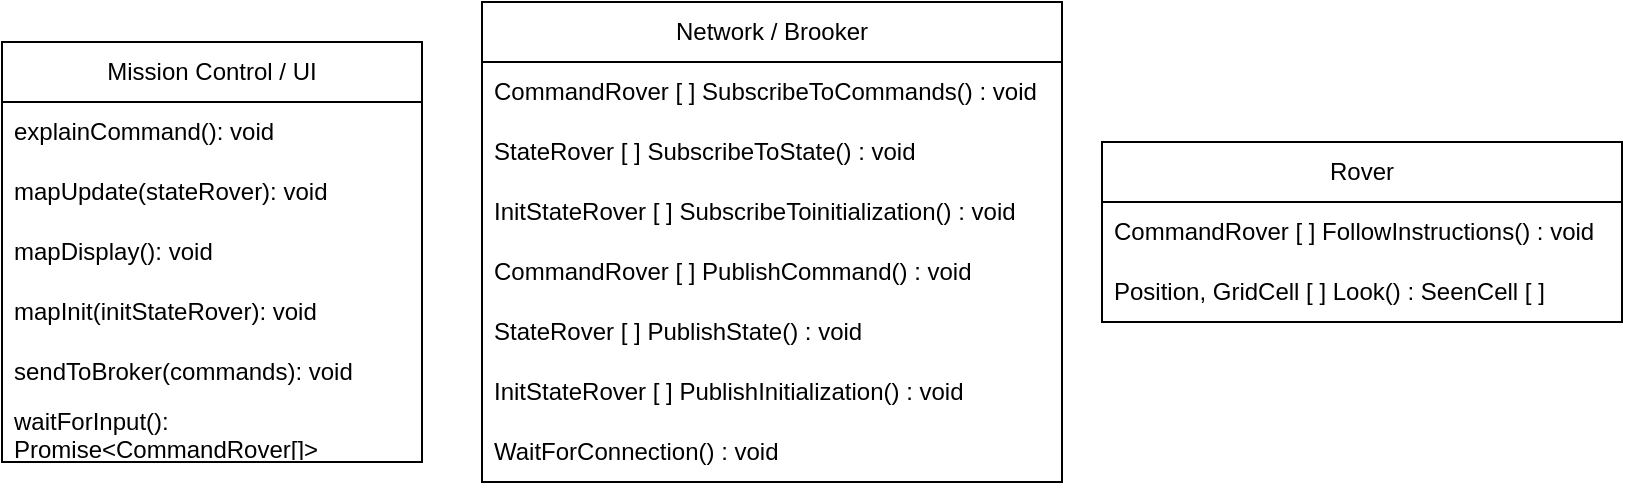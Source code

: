 <mxfile version="27.2.0" pages="2">
  <diagram id="9gq3BP76IiO2pOSNOO-p" name="Interfaces">
    <mxGraphModel dx="1426" dy="751" grid="1" gridSize="10" guides="1" tooltips="1" connect="1" arrows="1" fold="1" page="1" pageScale="1" pageWidth="850" pageHeight="1100" math="0" shadow="0">
      <root>
        <mxCell id="0" />
        <mxCell id="1" parent="0" />
        <mxCell id="H0HyFhOCuxuWRMP3wpRV-2" value="Rover" style="swimlane;fontStyle=0;childLayout=stackLayout;horizontal=1;startSize=30;horizontalStack=0;resizeParent=1;resizeParentMax=0;resizeLast=0;collapsible=1;marginBottom=0;whiteSpace=wrap;html=1;" parent="1" vertex="1">
          <mxGeometry x="580" y="240" width="260" height="90" as="geometry">
            <mxRectangle x="100" y="50" width="70" height="30" as="alternateBounds" />
          </mxGeometry>
        </mxCell>
        <mxCell id="H0HyFhOCuxuWRMP3wpRV-3" value="CommandRover [ ] FollowInstructions() : void" style="text;strokeColor=none;fillColor=none;align=left;verticalAlign=middle;spacingLeft=4;spacingRight=4;overflow=hidden;points=[[0,0.5],[1,0.5]];portConstraint=eastwest;rotatable=0;whiteSpace=wrap;html=1;" parent="H0HyFhOCuxuWRMP3wpRV-2" vertex="1">
          <mxGeometry y="30" width="260" height="30" as="geometry" />
        </mxCell>
        <mxCell id="trKD3EL693P157MgjQIc-5" value="Position, GridCell [ ] Look() : SeenCell [ ]" style="text;strokeColor=none;fillColor=none;align=left;verticalAlign=middle;spacingLeft=4;spacingRight=4;overflow=hidden;points=[[0,0.5],[1,0.5]];portConstraint=eastwest;rotatable=0;whiteSpace=wrap;html=1;" parent="H0HyFhOCuxuWRMP3wpRV-2" vertex="1">
          <mxGeometry y="60" width="260" height="30" as="geometry" />
        </mxCell>
        <mxCell id="8jnyCSQEteWQgkKELuSX-1" value="Mission Control / UI" style="swimlane;fontStyle=0;childLayout=stackLayout;horizontal=1;startSize=30;horizontalStack=0;resizeParent=1;resizeParentMax=0;resizeLast=0;collapsible=1;marginBottom=0;whiteSpace=wrap;html=1;" parent="1" vertex="1">
          <mxGeometry x="30" y="190" width="210" height="210" as="geometry">
            <mxRectangle x="100" y="50" width="70" height="30" as="alternateBounds" />
          </mxGeometry>
        </mxCell>
        <mxCell id="8jnyCSQEteWQgkKELuSX-2" value="explainCommand(): void" style="text;strokeColor=none;fillColor=none;align=left;verticalAlign=middle;spacingLeft=4;spacingRight=4;overflow=hidden;points=[[0,0.5],[1,0.5]];portConstraint=eastwest;rotatable=0;whiteSpace=wrap;html=1;" parent="8jnyCSQEteWQgkKELuSX-1" vertex="1">
          <mxGeometry y="30" width="210" height="30" as="geometry" />
        </mxCell>
        <mxCell id="B2UvWTDsa_aZ-8EuVQq4-1" value="mapUpdate(stateRover): void" style="text;strokeColor=none;fillColor=none;align=left;verticalAlign=middle;spacingLeft=4;spacingRight=4;overflow=hidden;points=[[0,0.5],[1,0.5]];portConstraint=eastwest;rotatable=0;whiteSpace=wrap;html=1;" vertex="1" parent="8jnyCSQEteWQgkKELuSX-1">
          <mxGeometry y="60" width="210" height="30" as="geometry" />
        </mxCell>
        <mxCell id="B2UvWTDsa_aZ-8EuVQq4-2" value="mapDisplay(): void" style="text;strokeColor=none;fillColor=none;align=left;verticalAlign=middle;spacingLeft=4;spacingRight=4;overflow=hidden;points=[[0,0.5],[1,0.5]];portConstraint=eastwest;rotatable=0;whiteSpace=wrap;html=1;" vertex="1" parent="8jnyCSQEteWQgkKELuSX-1">
          <mxGeometry y="90" width="210" height="30" as="geometry" />
        </mxCell>
        <mxCell id="B2UvWTDsa_aZ-8EuVQq4-5" value="mapInit(initStateRover): void" style="text;strokeColor=none;fillColor=none;align=left;verticalAlign=middle;spacingLeft=4;spacingRight=4;overflow=hidden;points=[[0,0.5],[1,0.5]];portConstraint=eastwest;rotatable=0;whiteSpace=wrap;html=1;" vertex="1" parent="8jnyCSQEteWQgkKELuSX-1">
          <mxGeometry y="120" width="210" height="30" as="geometry" />
        </mxCell>
        <mxCell id="B2UvWTDsa_aZ-8EuVQq4-6" value="sendToBroker(commands): void" style="text;strokeColor=none;fillColor=none;align=left;verticalAlign=middle;spacingLeft=4;spacingRight=4;overflow=hidden;points=[[0,0.5],[1,0.5]];portConstraint=eastwest;rotatable=0;whiteSpace=wrap;html=1;" vertex="1" parent="8jnyCSQEteWQgkKELuSX-1">
          <mxGeometry y="150" width="210" height="30" as="geometry" />
        </mxCell>
        <mxCell id="B2UvWTDsa_aZ-8EuVQq4-8" value="waitForInput(): Promise&amp;lt;CommandRover[]&amp;gt;" style="text;strokeColor=none;fillColor=none;align=left;verticalAlign=middle;spacingLeft=4;spacingRight=4;overflow=hidden;points=[[0,0.5],[1,0.5]];portConstraint=eastwest;rotatable=0;whiteSpace=wrap;html=1;" vertex="1" parent="8jnyCSQEteWQgkKELuSX-1">
          <mxGeometry y="180" width="210" height="30" as="geometry" />
        </mxCell>
        <mxCell id="hw7AT-n2JnGhxXl8BNQf-1" value="Network / Brooker" style="swimlane;fontStyle=0;childLayout=stackLayout;horizontal=1;startSize=30;horizontalStack=0;resizeParent=1;resizeParentMax=0;resizeLast=0;collapsible=1;marginBottom=0;whiteSpace=wrap;html=1;" parent="1" vertex="1">
          <mxGeometry x="270" y="170" width="290" height="240" as="geometry">
            <mxRectangle x="100" y="50" width="70" height="30" as="alternateBounds" />
          </mxGeometry>
        </mxCell>
        <mxCell id="hw7AT-n2JnGhxXl8BNQf-3" value="CommandRover [ ] SubscribeToCommands() : void" style="text;strokeColor=none;fillColor=none;align=left;verticalAlign=middle;spacingLeft=4;spacingRight=4;overflow=hidden;points=[[0,0.5],[1,0.5]];portConstraint=eastwest;rotatable=0;whiteSpace=wrap;html=1;" parent="hw7AT-n2JnGhxXl8BNQf-1" vertex="1">
          <mxGeometry y="30" width="290" height="30" as="geometry" />
        </mxCell>
        <mxCell id="mit2gvW1vPXZaK908SUT-3" value="StateRover [ ] SubscribeToState() : void" style="text;strokeColor=none;fillColor=none;align=left;verticalAlign=middle;spacingLeft=4;spacingRight=4;overflow=hidden;points=[[0,0.5],[1,0.5]];portConstraint=eastwest;rotatable=0;whiteSpace=wrap;html=1;" parent="hw7AT-n2JnGhxXl8BNQf-1" vertex="1">
          <mxGeometry y="60" width="290" height="30" as="geometry" />
        </mxCell>
        <mxCell id="trKD3EL693P157MgjQIc-6" value="InitStateRover [ ] SubscribeToinitialization() : void" style="text;strokeColor=none;fillColor=none;align=left;verticalAlign=middle;spacingLeft=4;spacingRight=4;overflow=hidden;points=[[0,0.5],[1,0.5]];portConstraint=eastwest;rotatable=0;whiteSpace=wrap;html=1;" parent="hw7AT-n2JnGhxXl8BNQf-1" vertex="1">
          <mxGeometry y="90" width="290" height="30" as="geometry" />
        </mxCell>
        <mxCell id="trKD3EL693P157MgjQIc-7" value="CommandRover [ ] PublishCommand() : void" style="text;strokeColor=none;fillColor=none;align=left;verticalAlign=middle;spacingLeft=4;spacingRight=4;overflow=hidden;points=[[0,0.5],[1,0.5]];portConstraint=eastwest;rotatable=0;whiteSpace=wrap;html=1;" parent="hw7AT-n2JnGhxXl8BNQf-1" vertex="1">
          <mxGeometry y="120" width="290" height="30" as="geometry" />
        </mxCell>
        <mxCell id="trKD3EL693P157MgjQIc-8" value="StateRover [ ] PublishState() : void" style="text;strokeColor=none;fillColor=none;align=left;verticalAlign=middle;spacingLeft=4;spacingRight=4;overflow=hidden;points=[[0,0.5],[1,0.5]];portConstraint=eastwest;rotatable=0;whiteSpace=wrap;html=1;" parent="hw7AT-n2JnGhxXl8BNQf-1" vertex="1">
          <mxGeometry y="150" width="290" height="30" as="geometry" />
        </mxCell>
        <mxCell id="trKD3EL693P157MgjQIc-9" value="InitStateRover [ ] PublishInitialization() : void" style="text;strokeColor=none;fillColor=none;align=left;verticalAlign=middle;spacingLeft=4;spacingRight=4;overflow=hidden;points=[[0,0.5],[1,0.5]];portConstraint=eastwest;rotatable=0;whiteSpace=wrap;html=1;" parent="hw7AT-n2JnGhxXl8BNQf-1" vertex="1">
          <mxGeometry y="180" width="290" height="30" as="geometry" />
        </mxCell>
        <mxCell id="trKD3EL693P157MgjQIc-10" value="WaitForConnection() : void" style="text;strokeColor=none;fillColor=none;align=left;verticalAlign=middle;spacingLeft=4;spacingRight=4;overflow=hidden;points=[[0,0.5],[1,0.5]];portConstraint=eastwest;rotatable=0;whiteSpace=wrap;html=1;" parent="hw7AT-n2JnGhxXl8BNQf-1" vertex="1">
          <mxGeometry y="210" width="290" height="30" as="geometry" />
        </mxCell>
      </root>
    </mxGraphModel>
  </diagram>
  <diagram id="J81Gg2jAHjJusfN7NVAb" name="Page-3">
    <mxGraphModel dx="2253" dy="751" grid="1" gridSize="10" guides="1" tooltips="1" connect="1" arrows="1" fold="1" page="1" pageScale="1" pageWidth="827" pageHeight="1169" math="0" shadow="0">
      <root>
        <mxCell id="0" />
        <mxCell id="1" parent="0" />
        <mxCell id="XvG8t8P62ixsHMbMYS3m-3" value="Network" style="rounded=0;whiteSpace=wrap;html=1;" parent="1" vertex="1">
          <mxGeometry x="259" y="320" width="310" height="310" as="geometry" />
        </mxCell>
        <mxCell id="XvG8t8P62ixsHMbMYS3m-12" style="edgeStyle=orthogonalEdgeStyle;rounded=0;orthogonalLoop=1;jettySize=auto;html=1;exitX=0;exitY=0.5;exitDx=0;exitDy=0;entryX=1.003;entryY=0.444;entryDx=0;entryDy=0;entryPerimeter=0;" parent="1" source="XvG8t8P62ixsHMbMYS3m-1" target="XvG8t8P62ixsHMbMYS3m-3" edge="1">
          <mxGeometry relative="1" as="geometry">
            <mxPoint x="570" y="290" as="targetPoint" />
          </mxGeometry>
        </mxCell>
        <mxCell id="qrsX5RYBvf6ZLURnjBR0-5" style="edgeStyle=orthogonalEdgeStyle;rounded=0;orthogonalLoop=1;jettySize=auto;html=1;exitX=0;exitY=0.5;exitDx=0;exitDy=0;entryX=1;entryY=0.5;entryDx=0;entryDy=0;" parent="1" source="XvG8t8P62ixsHMbMYS3m-1" target="qrsX5RYBvf6ZLURnjBR0-1" edge="1">
          <mxGeometry relative="1" as="geometry" />
        </mxCell>
        <mxCell id="XvG8t8P62ixsHMbMYS3m-1" value="Rover" style="rounded=0;whiteSpace=wrap;html=1;" parent="1" vertex="1">
          <mxGeometry x="670" y="250" width="120" height="60" as="geometry" />
        </mxCell>
        <mxCell id="qrsX5RYBvf6ZLURnjBR0-4" style="edgeStyle=orthogonalEdgeStyle;rounded=0;orthogonalLoop=1;jettySize=auto;html=1;exitX=1;exitY=0.5;exitDx=0;exitDy=0;entryX=0;entryY=0.5;entryDx=0;entryDy=0;" parent="1" source="XvG8t8P62ixsHMbMYS3m-2" target="qrsX5RYBvf6ZLURnjBR0-1" edge="1">
          <mxGeometry relative="1" as="geometry" />
        </mxCell>
        <mxCell id="XvG8t8P62ixsHMbMYS3m-2" value="Mission control / UI" style="rounded=0;whiteSpace=wrap;html=1;" parent="1" vertex="1">
          <mxGeometry x="30" y="250" width="120" height="60" as="geometry" />
        </mxCell>
        <mxCell id="XvG8t8P62ixsHMbMYS3m-6" value="TOPIC COMMANDS" style="rounded=0;whiteSpace=wrap;html=1;" parent="1" vertex="1">
          <mxGeometry x="354" y="375" width="120" height="60" as="geometry" />
        </mxCell>
        <mxCell id="XvG8t8P62ixsHMbMYS3m-7" value="TOPIC RESPONSES" style="rounded=0;whiteSpace=wrap;html=1;" parent="1" vertex="1">
          <mxGeometry x="354" y="515" width="120" height="60" as="geometry" />
        </mxCell>
        <mxCell id="XvG8t8P62ixsHMbMYS3m-8" value="BROKER" style="text;html=1;align=center;verticalAlign=middle;whiteSpace=wrap;rounded=0;" parent="1" vertex="1">
          <mxGeometry x="384" y="280" width="60" height="30" as="geometry" />
        </mxCell>
        <mxCell id="G-z-Gs4WxR5ZrTovAqfE-1" value="&lt;h3 style=&quot;text-align: left;&quot; data-end=&quot;888&quot; data-start=&quot;854&quot;&gt;&lt;span style=&quot;background-color: transparent; color: light-dark(rgb(0, 0, 0), rgb(255, 255, 255)); font-size: 12px; font-weight: normal;&quot;&gt;Avantages :&lt;/span&gt;&lt;/h3&gt;&lt;h3 style=&quot;text-align: left;&quot; data-end=&quot;888&quot; data-start=&quot;854&quot;&gt;&lt;span style=&quot;background-color: transparent; color: light-dark(rgb(0, 0, 0), rgb(255, 255, 255)); font-size: 12px; font-weight: normal;&quot;&gt;Les topics COMMANDS/RESPONSES permettent de tracer simplement ce qui a été envoyé et reçu, ce qui est très utile pour l’analyse et le débogage.&lt;/span&gt;&lt;/h3&gt;&lt;div style=&quot;text-align: left;&quot;&gt;&lt;span style=&quot;background-color: transparent; color: light-dark(rgb(0, 0, 0), rgb(255, 255, 255)); font-size: 12px; font-weight: normal;&quot;&gt;&lt;br&gt;&lt;/span&gt;&lt;/div&gt;&lt;div style=&quot;text-align: left;&quot;&gt;&lt;span style=&quot;background-color: transparent; color: light-dark(rgb(0, 0, 0), rgb(255, 255, 255)); font-size: 12px; font-weight: normal;&quot;&gt;Inconvénients :&lt;br&gt;&lt;br&gt;Beaucoup de complexité alors qu&#39;un appel direct pourrait être fait entre le mission control et le rover&amp;nbsp;&lt;/span&gt;&lt;/div&gt;&lt;div style=&quot;text-align: left;&quot;&gt;&lt;span style=&quot;background-color: transparent; color: light-dark(rgb(0, 0, 0), rgb(255, 255, 255)); font-size: 12px; font-weight: normal;&quot;&gt;&lt;br&gt;&lt;/span&gt;&lt;/div&gt;&lt;div style=&quot;text-align: left;&quot;&gt;&lt;span style=&quot;background-color: transparent; color: light-dark(rgb(0, 0, 0), rgb(255, 255, 255)); font-size: 12px; font-weight: normal;&quot;&gt;&lt;br&gt;&lt;/span&gt;&lt;/div&gt;&lt;div&gt;&lt;br&gt;&lt;/div&gt;" style="text;strokeColor=none;align=center;fillColor=none;html=1;verticalAlign=middle;whiteSpace=wrap;rounded=0;" parent="1" vertex="1">
          <mxGeometry x="80" y="600" width="720" height="315" as="geometry" />
        </mxCell>
        <mxCell id="i3NhDZusbaDxF_bTOthF-1" style="edgeStyle=orthogonalEdgeStyle;rounded=0;orthogonalLoop=1;jettySize=auto;html=1;entryX=0.003;entryY=0.444;entryDx=0;entryDy=0;entryPerimeter=0;" parent="1" source="XvG8t8P62ixsHMbMYS3m-2" target="XvG8t8P62ixsHMbMYS3m-3" edge="1">
          <mxGeometry relative="1" as="geometry" />
        </mxCell>
        <mxCell id="ondlwLUxOT9yADP4phTy-4" value="Envoi de commandes&lt;div&gt;Réception de commandes&lt;/div&gt;&lt;div&gt;Gestion des erreurs si le rover est bloqué&lt;/div&gt;&lt;div&gt;Affichage carte et position rover&lt;/div&gt;" style="ellipse;shape=cloud;whiteSpace=wrap;html=1;" parent="1" vertex="1">
          <mxGeometry x="-90" y="300" width="330" height="170" as="geometry" />
        </mxCell>
        <mxCell id="ondlwLUxOT9yADP4phTy-5" value="Génération carte&lt;div&gt;Récepetion commandes&lt;/div&gt;&lt;div&gt;Déplacements sur carte&lt;br&gt;Retour de position&lt;/div&gt;&lt;div&gt;Gestion des obstacles&lt;/div&gt;" style="ellipse;shape=cloud;whiteSpace=wrap;html=1;" parent="1" vertex="1">
          <mxGeometry x="600" y="310" width="285" height="150" as="geometry" />
        </mxCell>
        <mxCell id="qrsX5RYBvf6ZLURnjBR0-1" value="Model" style="rounded=0;whiteSpace=wrap;html=1;" parent="1" vertex="1">
          <mxGeometry x="341" y="170" width="146" height="60" as="geometry" />
        </mxCell>
        <mxCell id="lQax-dGxOgTGoqCHK51m-1" value="" style="shape=table;startSize=0;container=1;collapsible=0;childLayout=tableLayout;fontSize=16;" parent="1" vertex="1">
          <mxGeometry x="1010" y="210" width="360" height="200" as="geometry" />
        </mxCell>
        <mxCell id="lQax-dGxOgTGoqCHK51m-2" value="" style="shape=tableRow;horizontal=0;startSize=0;swimlaneHead=0;swimlaneBody=0;strokeColor=inherit;top=0;left=0;bottom=0;right=0;collapsible=0;dropTarget=0;fillColor=none;points=[[0,0.5],[1,0.5]];portConstraint=eastwest;fontSize=16;" parent="lQax-dGxOgTGoqCHK51m-1" vertex="1">
          <mxGeometry width="360" height="40" as="geometry" />
        </mxCell>
        <mxCell id="lQax-dGxOgTGoqCHK51m-3" value="" style="shape=partialRectangle;html=1;whiteSpace=wrap;connectable=0;strokeColor=inherit;overflow=hidden;fillColor=none;top=0;left=0;bottom=0;right=0;pointerEvents=1;fontSize=16;" parent="lQax-dGxOgTGoqCHK51m-2" vertex="1">
          <mxGeometry width="91" height="40" as="geometry">
            <mxRectangle width="91" height="40" as="alternateBounds" />
          </mxGeometry>
        </mxCell>
        <mxCell id="lQax-dGxOgTGoqCHK51m-4" value="Instabilite" style="shape=partialRectangle;html=1;whiteSpace=wrap;connectable=0;strokeColor=inherit;overflow=hidden;fillColor=none;top=0;left=0;bottom=0;right=0;pointerEvents=1;fontSize=16;" parent="lQax-dGxOgTGoqCHK51m-2" vertex="1">
          <mxGeometry x="91" width="89" height="40" as="geometry">
            <mxRectangle width="89" height="40" as="alternateBounds" />
          </mxGeometry>
        </mxCell>
        <mxCell id="lQax-dGxOgTGoqCHK51m-5" value="Volabilite" style="shape=partialRectangle;html=1;whiteSpace=wrap;connectable=0;strokeColor=inherit;overflow=hidden;fillColor=none;top=0;left=0;bottom=0;right=0;pointerEvents=1;fontSize=16;" parent="lQax-dGxOgTGoqCHK51m-2" vertex="1">
          <mxGeometry x="180" width="91" height="40" as="geometry">
            <mxRectangle width="91" height="40" as="alternateBounds" />
          </mxGeometry>
        </mxCell>
        <mxCell id="lQax-dGxOgTGoqCHK51m-14" value="Abstraction" style="shape=partialRectangle;html=1;whiteSpace=wrap;connectable=0;strokeColor=inherit;overflow=hidden;fillColor=none;top=0;left=0;bottom=0;right=0;pointerEvents=1;fontSize=16;" parent="lQax-dGxOgTGoqCHK51m-2" vertex="1">
          <mxGeometry x="271" width="89" height="40" as="geometry">
            <mxRectangle width="89" height="40" as="alternateBounds" />
          </mxGeometry>
        </mxCell>
        <mxCell id="lQax-dGxOgTGoqCHK51m-6" value="" style="shape=tableRow;horizontal=0;startSize=0;swimlaneHead=0;swimlaneBody=0;strokeColor=inherit;top=0;left=0;bottom=0;right=0;collapsible=0;dropTarget=0;fillColor=none;points=[[0,0.5],[1,0.5]];portConstraint=eastwest;fontSize=16;" parent="lQax-dGxOgTGoqCHK51m-1" vertex="1">
          <mxGeometry y="40" width="360" height="40" as="geometry" />
        </mxCell>
        <mxCell id="lQax-dGxOgTGoqCHK51m-7" value="MissionControl + UI" style="shape=partialRectangle;html=1;whiteSpace=wrap;connectable=0;strokeColor=inherit;overflow=hidden;fillColor=none;top=0;left=0;bottom=0;right=0;pointerEvents=1;fontSize=16;" parent="lQax-dGxOgTGoqCHK51m-6" vertex="1">
          <mxGeometry width="91" height="40" as="geometry">
            <mxRectangle width="91" height="40" as="alternateBounds" />
          </mxGeometry>
        </mxCell>
        <mxCell id="lQax-dGxOgTGoqCHK51m-8" value="0.66" style="shape=partialRectangle;html=1;whiteSpace=wrap;connectable=0;strokeColor=inherit;overflow=hidden;fillColor=none;top=0;left=0;bottom=0;right=0;pointerEvents=1;fontSize=16;" parent="lQax-dGxOgTGoqCHK51m-6" vertex="1">
          <mxGeometry x="91" width="89" height="40" as="geometry">
            <mxRectangle width="89" height="40" as="alternateBounds" />
          </mxGeometry>
        </mxCell>
        <mxCell id="lQax-dGxOgTGoqCHK51m-9" value="1" style="shape=partialRectangle;html=1;whiteSpace=wrap;connectable=0;strokeColor=inherit;overflow=hidden;fillColor=none;top=0;left=0;bottom=0;right=0;pointerEvents=1;fontSize=16;" parent="lQax-dGxOgTGoqCHK51m-6" vertex="1">
          <mxGeometry x="180" width="91" height="40" as="geometry">
            <mxRectangle width="91" height="40" as="alternateBounds" />
          </mxGeometry>
        </mxCell>
        <mxCell id="lQax-dGxOgTGoqCHK51m-15" style="shape=partialRectangle;html=1;whiteSpace=wrap;connectable=0;strokeColor=inherit;overflow=hidden;fillColor=none;top=0;left=0;bottom=0;right=0;pointerEvents=1;fontSize=16;" parent="lQax-dGxOgTGoqCHK51m-6" vertex="1">
          <mxGeometry x="271" width="89" height="40" as="geometry">
            <mxRectangle width="89" height="40" as="alternateBounds" />
          </mxGeometry>
        </mxCell>
        <mxCell id="lQax-dGxOgTGoqCHK51m-10" value="" style="shape=tableRow;horizontal=0;startSize=0;swimlaneHead=0;swimlaneBody=0;strokeColor=inherit;top=0;left=0;bottom=0;right=0;collapsible=0;dropTarget=0;fillColor=none;points=[[0,0.5],[1,0.5]];portConstraint=eastwest;fontSize=16;" parent="lQax-dGxOgTGoqCHK51m-1" vertex="1">
          <mxGeometry y="80" width="360" height="40" as="geometry" />
        </mxCell>
        <mxCell id="lQax-dGxOgTGoqCHK51m-11" value="Rover" style="shape=partialRectangle;html=1;whiteSpace=wrap;connectable=0;strokeColor=inherit;overflow=hidden;fillColor=none;top=0;left=0;bottom=0;right=0;pointerEvents=1;fontSize=16;" parent="lQax-dGxOgTGoqCHK51m-10" vertex="1">
          <mxGeometry width="91" height="40" as="geometry">
            <mxRectangle width="91" height="40" as="alternateBounds" />
          </mxGeometry>
        </mxCell>
        <mxCell id="lQax-dGxOgTGoqCHK51m-12" value="0.5" style="shape=partialRectangle;html=1;whiteSpace=wrap;connectable=0;strokeColor=inherit;overflow=hidden;fillColor=none;top=0;left=0;bottom=0;right=0;pointerEvents=1;fontSize=16;" parent="lQax-dGxOgTGoqCHK51m-10" vertex="1">
          <mxGeometry x="91" width="89" height="40" as="geometry">
            <mxRectangle width="89" height="40" as="alternateBounds" />
          </mxGeometry>
        </mxCell>
        <mxCell id="lQax-dGxOgTGoqCHK51m-13" value="0" style="shape=partialRectangle;html=1;whiteSpace=wrap;connectable=0;strokeColor=inherit;overflow=hidden;fillColor=none;top=0;left=0;bottom=0;right=0;pointerEvents=1;fontSize=16;" parent="lQax-dGxOgTGoqCHK51m-10" vertex="1">
          <mxGeometry x="180" width="91" height="40" as="geometry">
            <mxRectangle width="91" height="40" as="alternateBounds" />
          </mxGeometry>
        </mxCell>
        <mxCell id="lQax-dGxOgTGoqCHK51m-16" style="shape=partialRectangle;html=1;whiteSpace=wrap;connectable=0;strokeColor=inherit;overflow=hidden;fillColor=none;top=0;left=0;bottom=0;right=0;pointerEvents=1;fontSize=16;" parent="lQax-dGxOgTGoqCHK51m-10" vertex="1">
          <mxGeometry x="271" width="89" height="40" as="geometry">
            <mxRectangle width="89" height="40" as="alternateBounds" />
          </mxGeometry>
        </mxCell>
        <mxCell id="lQax-dGxOgTGoqCHK51m-17" style="shape=tableRow;horizontal=0;startSize=0;swimlaneHead=0;swimlaneBody=0;strokeColor=inherit;top=0;left=0;bottom=0;right=0;collapsible=0;dropTarget=0;fillColor=none;points=[[0,0.5],[1,0.5]];portConstraint=eastwest;fontSize=16;" parent="lQax-dGxOgTGoqCHK51m-1" vertex="1">
          <mxGeometry y="120" width="360" height="40" as="geometry" />
        </mxCell>
        <mxCell id="lQax-dGxOgTGoqCHK51m-18" value="Broker" style="shape=partialRectangle;html=1;whiteSpace=wrap;connectable=0;strokeColor=inherit;overflow=hidden;fillColor=none;top=0;left=0;bottom=0;right=0;pointerEvents=1;fontSize=16;" parent="lQax-dGxOgTGoqCHK51m-17" vertex="1">
          <mxGeometry width="91" height="40" as="geometry">
            <mxRectangle width="91" height="40" as="alternateBounds" />
          </mxGeometry>
        </mxCell>
        <mxCell id="lQax-dGxOgTGoqCHK51m-19" value="0" style="shape=partialRectangle;html=1;whiteSpace=wrap;connectable=0;strokeColor=inherit;overflow=hidden;fillColor=none;top=0;left=0;bottom=0;right=0;pointerEvents=1;fontSize=16;" parent="lQax-dGxOgTGoqCHK51m-17" vertex="1">
          <mxGeometry x="91" width="89" height="40" as="geometry">
            <mxRectangle width="89" height="40" as="alternateBounds" />
          </mxGeometry>
        </mxCell>
        <mxCell id="lQax-dGxOgTGoqCHK51m-20" value="0" style="shape=partialRectangle;html=1;whiteSpace=wrap;connectable=0;strokeColor=inherit;overflow=hidden;fillColor=none;top=0;left=0;bottom=0;right=0;pointerEvents=1;fontSize=16;" parent="lQax-dGxOgTGoqCHK51m-17" vertex="1">
          <mxGeometry x="180" width="91" height="40" as="geometry">
            <mxRectangle width="91" height="40" as="alternateBounds" />
          </mxGeometry>
        </mxCell>
        <mxCell id="lQax-dGxOgTGoqCHK51m-21" value="" style="shape=partialRectangle;html=1;whiteSpace=wrap;connectable=0;strokeColor=inherit;overflow=hidden;fillColor=none;top=0;left=0;bottom=0;right=0;pointerEvents=1;fontSize=16;" parent="lQax-dGxOgTGoqCHK51m-17" vertex="1">
          <mxGeometry x="271" width="89" height="40" as="geometry">
            <mxRectangle width="89" height="40" as="alternateBounds" />
          </mxGeometry>
        </mxCell>
        <mxCell id="lQax-dGxOgTGoqCHK51m-22" style="shape=tableRow;horizontal=0;startSize=0;swimlaneHead=0;swimlaneBody=0;strokeColor=inherit;top=0;left=0;bottom=0;right=0;collapsible=0;dropTarget=0;fillColor=none;points=[[0,0.5],[1,0.5]];portConstraint=eastwest;fontSize=16;" parent="lQax-dGxOgTGoqCHK51m-1" vertex="1">
          <mxGeometry y="160" width="360" height="40" as="geometry" />
        </mxCell>
        <mxCell id="lQax-dGxOgTGoqCHK51m-23" value="Model" style="shape=partialRectangle;html=1;whiteSpace=wrap;connectable=0;strokeColor=inherit;overflow=hidden;fillColor=none;top=0;left=0;bottom=0;right=0;pointerEvents=1;fontSize=16;" parent="lQax-dGxOgTGoqCHK51m-22" vertex="1">
          <mxGeometry width="91" height="40" as="geometry">
            <mxRectangle width="91" height="40" as="alternateBounds" />
          </mxGeometry>
        </mxCell>
        <mxCell id="lQax-dGxOgTGoqCHK51m-24" value="0" style="shape=partialRectangle;html=1;whiteSpace=wrap;connectable=0;strokeColor=inherit;overflow=hidden;fillColor=none;top=0;left=0;bottom=0;right=0;pointerEvents=1;fontSize=16;" parent="lQax-dGxOgTGoqCHK51m-22" vertex="1">
          <mxGeometry x="91" width="89" height="40" as="geometry">
            <mxRectangle width="89" height="40" as="alternateBounds" />
          </mxGeometry>
        </mxCell>
        <mxCell id="lQax-dGxOgTGoqCHK51m-25" value="0" style="shape=partialRectangle;html=1;whiteSpace=wrap;connectable=0;strokeColor=inherit;overflow=hidden;fillColor=none;top=0;left=0;bottom=0;right=0;pointerEvents=1;fontSize=16;" parent="lQax-dGxOgTGoqCHK51m-22" vertex="1">
          <mxGeometry x="180" width="91" height="40" as="geometry">
            <mxRectangle width="91" height="40" as="alternateBounds" />
          </mxGeometry>
        </mxCell>
        <mxCell id="lQax-dGxOgTGoqCHK51m-26" value="" style="shape=partialRectangle;html=1;whiteSpace=wrap;connectable=0;strokeColor=inherit;overflow=hidden;fillColor=none;top=0;left=0;bottom=0;right=0;pointerEvents=1;fontSize=16;" parent="lQax-dGxOgTGoqCHK51m-22" vertex="1">
          <mxGeometry x="271" width="89" height="40" as="geometry">
            <mxRectangle width="89" height="40" as="alternateBounds" />
          </mxGeometry>
        </mxCell>
      </root>
    </mxGraphModel>
  </diagram>
</mxfile>
